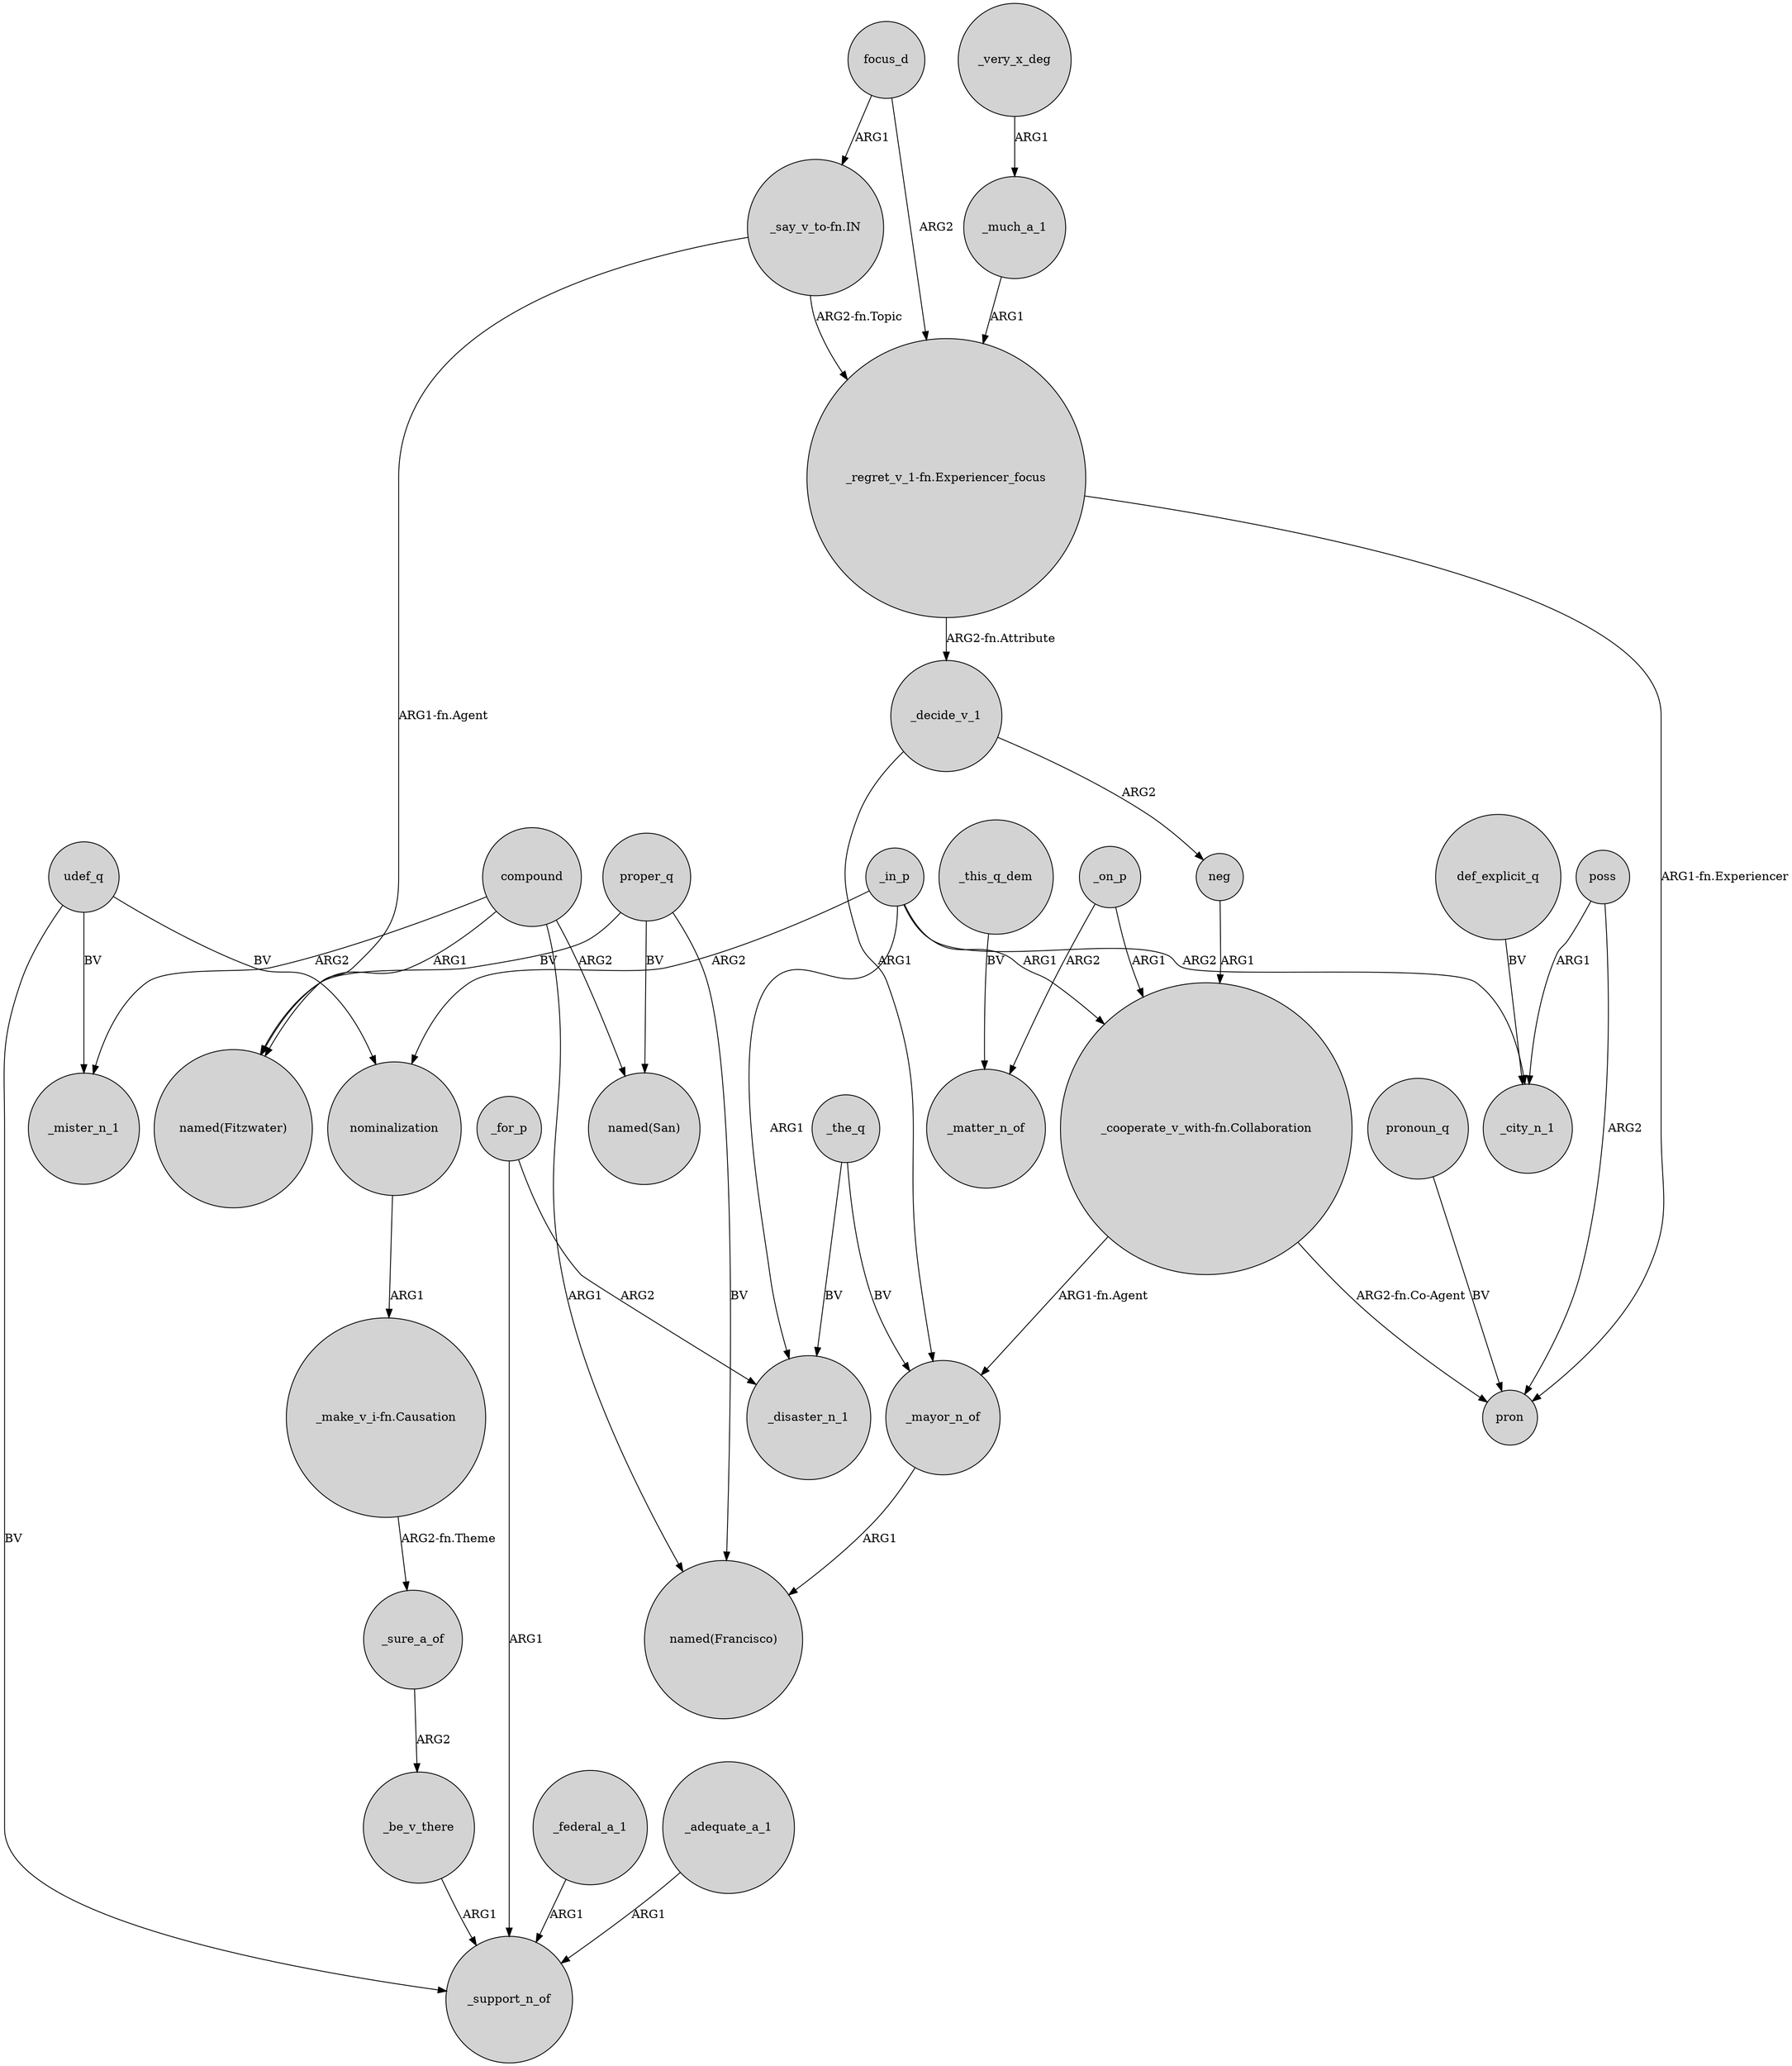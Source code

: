 digraph {
	node [shape=circle style=filled]
	"_make_v_i-fn.Causation" -> _sure_a_of [label="ARG2-fn.Theme"]
	_the_q -> _disaster_n_1 [label=BV]
	"_cooperate_v_with-fn.Collaboration" -> pron [label="ARG2-fn.Co-Agent"]
	_sure_a_of -> _be_v_there [label=ARG2]
	poss -> pron [label=ARG2]
	proper_q -> "named(Francisco)" [label=BV]
	compound -> "named(San)" [label=ARG2]
	poss -> _city_n_1 [label=ARG1]
	compound -> _mister_n_1 [label=ARG2]
	_on_p -> "_cooperate_v_with-fn.Collaboration" [label=ARG1]
	_this_q_dem -> _matter_n_of [label=BV]
	"_regret_v_1-fn.Experiencer_focus" -> pron [label="ARG1-fn.Experiencer"]
	udef_q -> _mister_n_1 [label=BV]
	"_say_v_to-fn.IN" -> "_regret_v_1-fn.Experiencer_focus" [label="ARG2-fn.Topic"]
	compound -> "named(Fitzwater)" [label=ARG1]
	"_cooperate_v_with-fn.Collaboration" -> _mayor_n_of [label="ARG1-fn.Agent"]
	_for_p -> _support_n_of [label=ARG1]
	nominalization -> "_make_v_i-fn.Causation" [label=ARG1]
	_decide_v_1 -> neg [label=ARG2]
	"_say_v_to-fn.IN" -> "named(Fitzwater)" [label="ARG1-fn.Agent"]
	"_regret_v_1-fn.Experiencer_focus" -> _decide_v_1 [label="ARG2-fn.Attribute"]
	_for_p -> _disaster_n_1 [label=ARG2]
	pronoun_q -> pron [label=BV]
	_federal_a_1 -> _support_n_of [label=ARG1]
	_in_p -> _city_n_1 [label=ARG2]
	focus_d -> "_regret_v_1-fn.Experiencer_focus" [label=ARG2]
	def_explicit_q -> _city_n_1 [label=BV]
	_in_p -> "_cooperate_v_with-fn.Collaboration" [label=ARG1]
	_much_a_1 -> "_regret_v_1-fn.Experiencer_focus" [label=ARG1]
	_on_p -> _matter_n_of [label=ARG2]
	_decide_v_1 -> _mayor_n_of [label=ARG1]
	compound -> "named(Francisco)" [label=ARG1]
	_mayor_n_of -> "named(Francisco)" [label=ARG1]
	udef_q -> nominalization [label=BV]
	_very_x_deg -> _much_a_1 [label=ARG1]
	_the_q -> _mayor_n_of [label=BV]
	udef_q -> _support_n_of [label=BV]
	_be_v_there -> _support_n_of [label=ARG1]
	proper_q -> "named(San)" [label=BV]
	_in_p -> nominalization [label=ARG2]
	_adequate_a_1 -> _support_n_of [label=ARG1]
	neg -> "_cooperate_v_with-fn.Collaboration" [label=ARG1]
	_in_p -> _disaster_n_1 [label=ARG1]
	proper_q -> "named(Fitzwater)" [label=BV]
	focus_d -> "_say_v_to-fn.IN" [label=ARG1]
}
